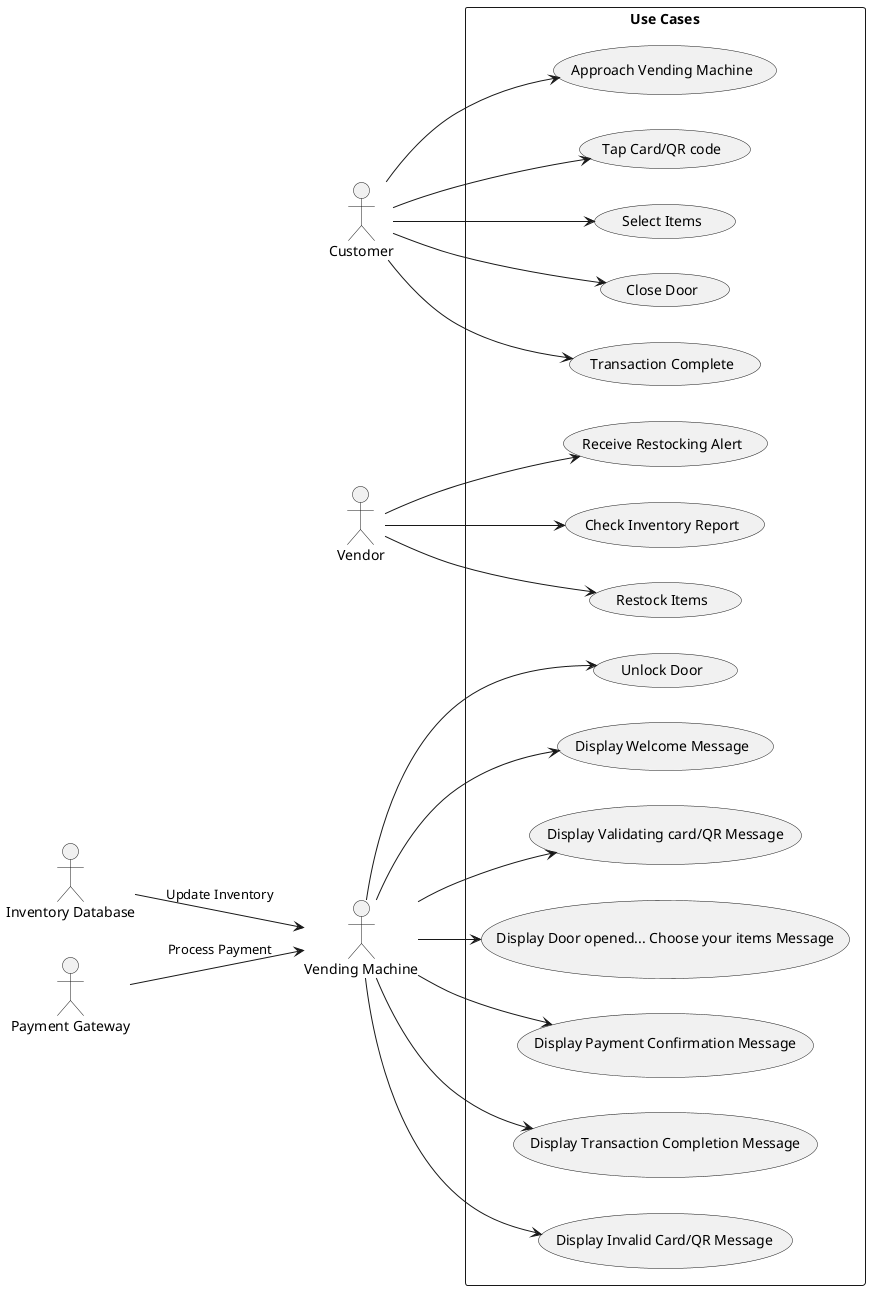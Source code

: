 @startuml useCase
left to right direction

actor Customer
actor Vendor
actor "Vending Machine" as VM
actor "Inventory Database" as DB
actor "Payment Gateway" as PG

rectangle "Use Cases" {
    Customer --> (Approach Vending Machine)
    Customer --> (Tap Card/QR code)
    Customer --> (Select Items)
    Customer --> (Close Door)
    Customer --> (Transaction Complete)

    Vendor --> (Receive Restocking Alert)
    Vendor --> (Check Inventory Report)
    Vendor --> (Restock Items)
    
    VM --> (Unlock Door)
    VM --> (Display Welcome Message)
    VM --> (Display Validating card/QR Message)
    VM --> (Display Door opened... Choose your items Message)
    VM --> (Display Payment Confirmation Message)
    VM --> (Display Transaction Completion Message)
    VM --> (Display Invalid Card/QR Message)
}

DB --> VM: Update Inventory
PG --> VM: Process Payment
@enduml